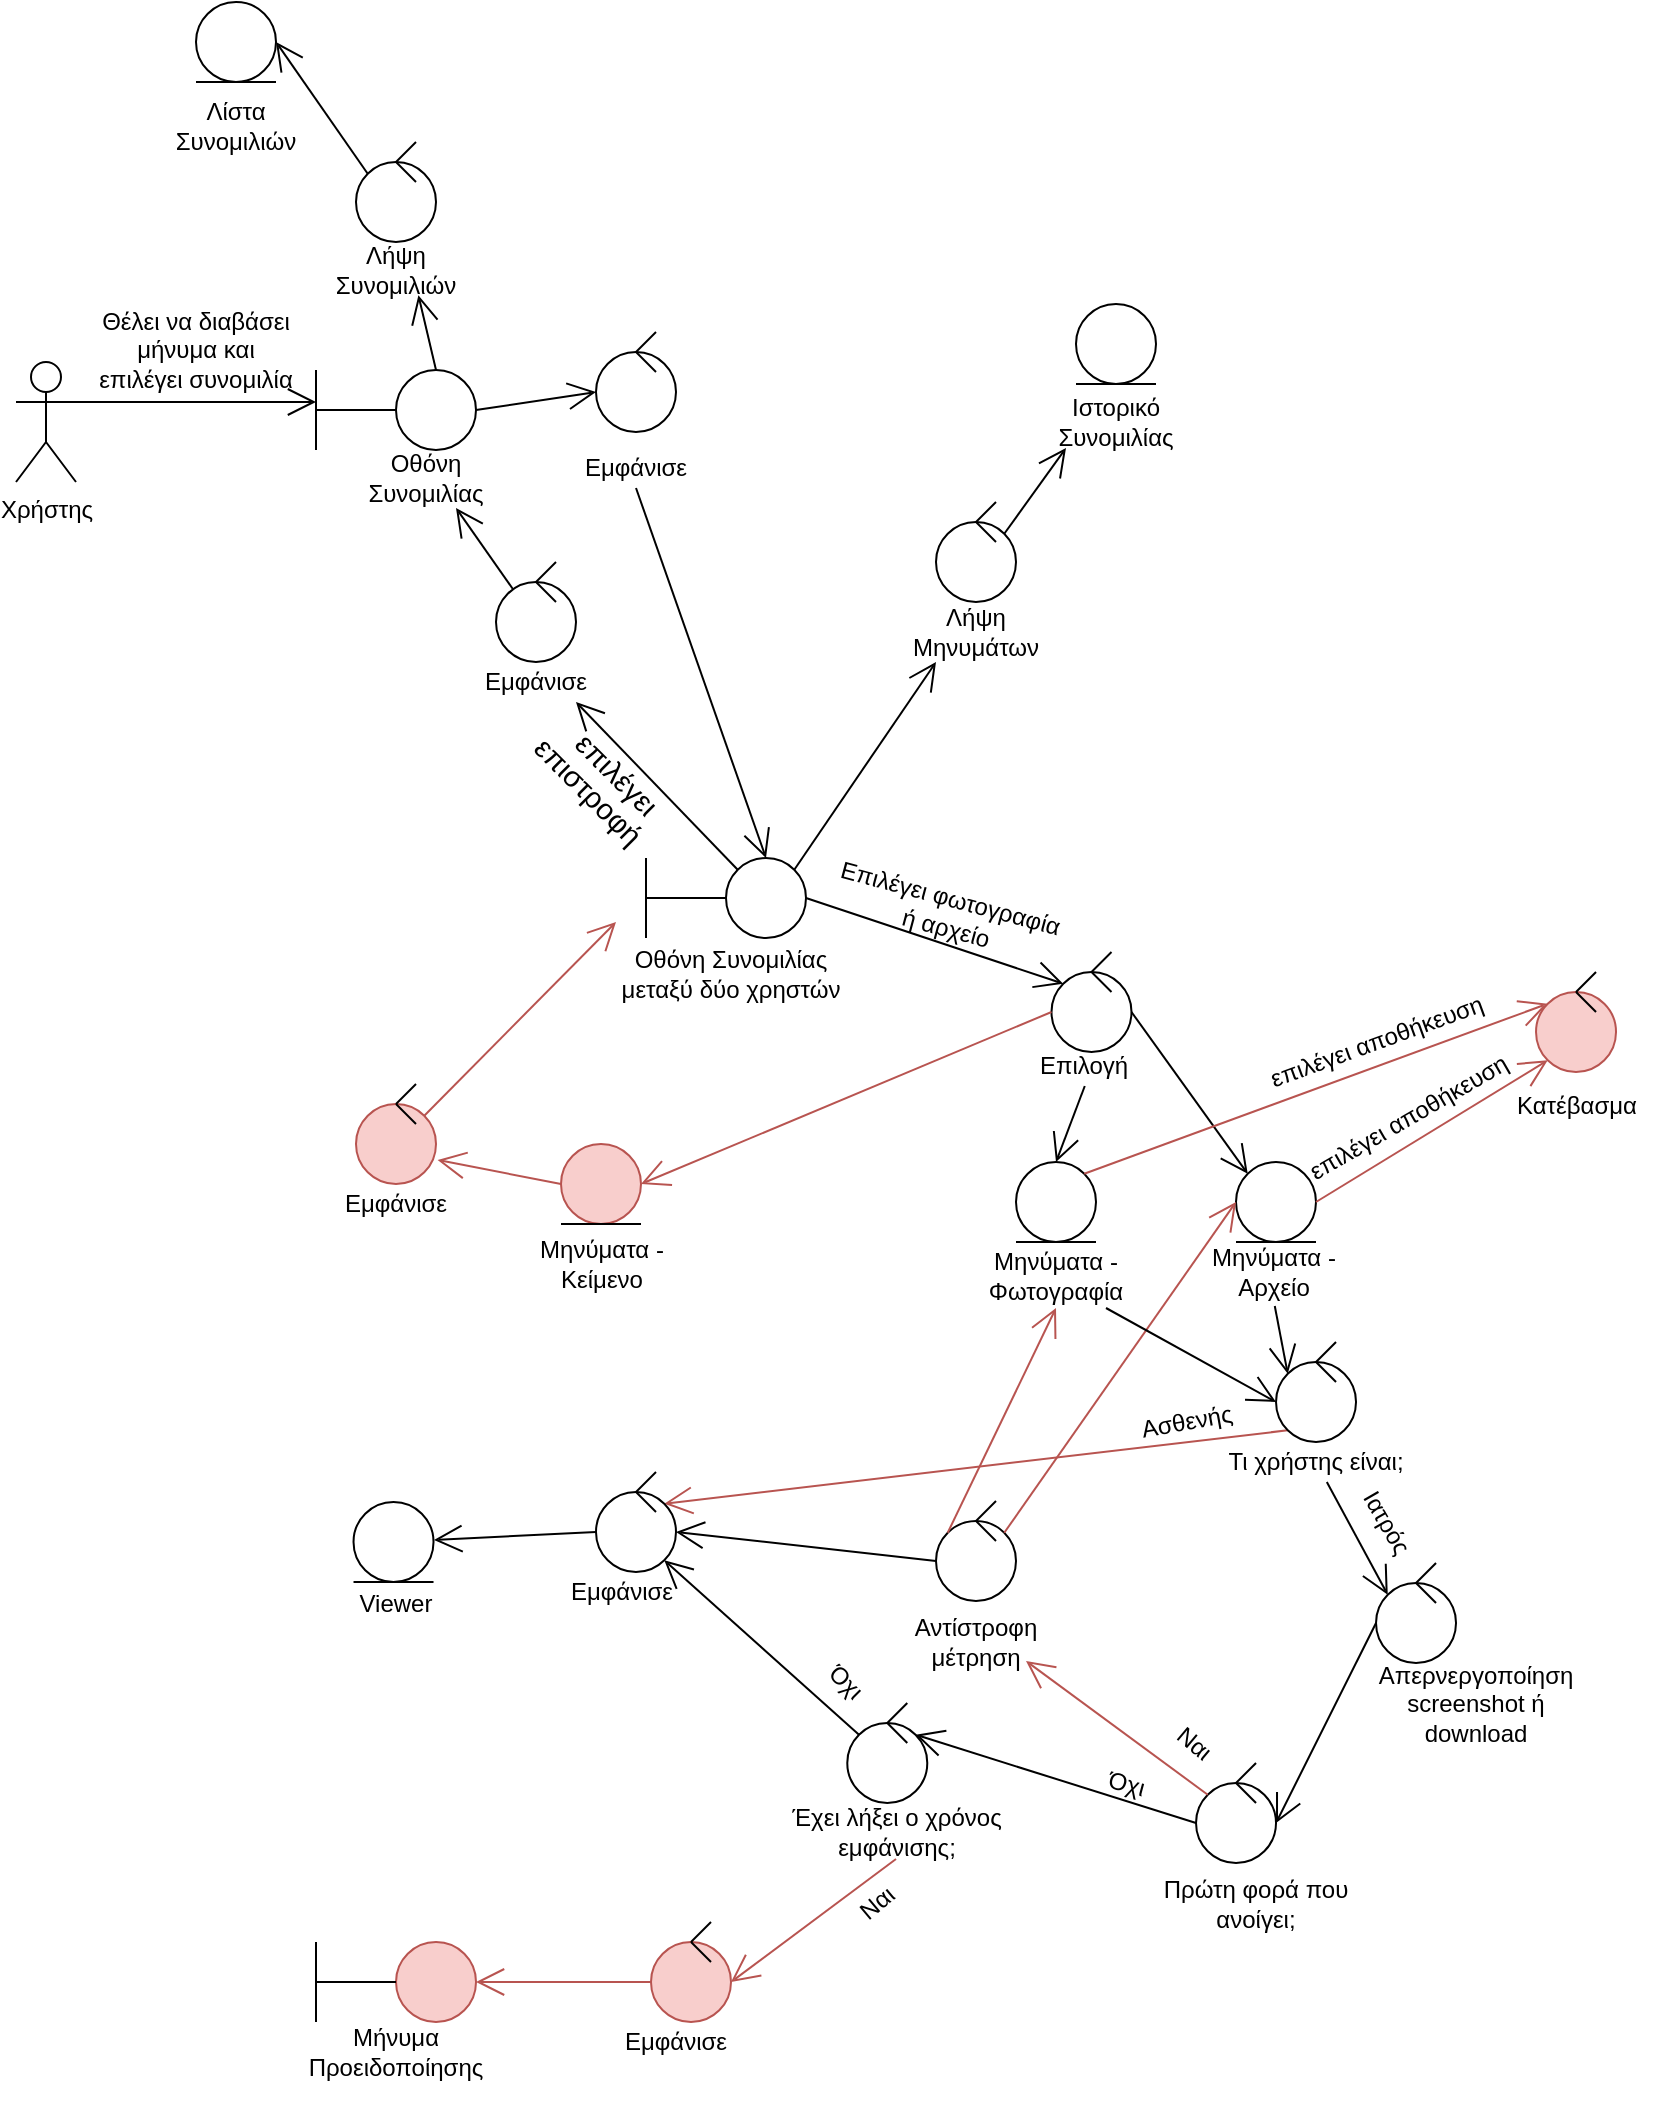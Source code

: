 <mxfile version="14.6.9" type="device"><diagram id="kgpKYQtTHZ0yAKxKKP6v" name="Page-1"><mxGraphModel dx="1161" dy="580" grid="1" gridSize="10" guides="1" tooltips="1" connect="1" arrows="1" fold="1" page="1" pageScale="1" pageWidth="850" pageHeight="1100" math="0" shadow="0"><root><mxCell id="0"/><mxCell id="1" parent="0"/><mxCell id="kEIahyzPWhspM7KvbSvr-1" value="Χρήστης" style="shape=umlActor;verticalLabelPosition=bottom;verticalAlign=top;html=1;outlineConnect=0;" parent="1" vertex="1"><mxGeometry x="20" y="220" width="30" height="60" as="geometry"/></mxCell><mxCell id="gC3gSd3DwRltrXXL367k-1" value="" style="ellipse;whiteSpace=wrap;html=1;aspect=fixed;" parent="1" vertex="1"><mxGeometry x="210" y="224" width="40" height="40" as="geometry"/></mxCell><mxCell id="gC3gSd3DwRltrXXL367k-2" value="" style="endArrow=none;html=1;" parent="1" edge="1"><mxGeometry width="50" height="50" relative="1" as="geometry"><mxPoint x="170" y="244" as="sourcePoint"/><mxPoint x="210" y="244" as="targetPoint"/></mxGeometry></mxCell><mxCell id="gC3gSd3DwRltrXXL367k-3" value="" style="endArrow=none;html=1;" parent="1" edge="1"><mxGeometry width="50" height="50" relative="1" as="geometry"><mxPoint x="170" y="264" as="sourcePoint"/><mxPoint x="170" y="224" as="targetPoint"/></mxGeometry></mxCell><mxCell id="gC3gSd3DwRltrXXL367k-4" value="Οθόνη Συνομιλίας" style="text;html=1;strokeColor=none;fillColor=none;align=center;verticalAlign=middle;whiteSpace=wrap;rounded=0;" parent="1" vertex="1"><mxGeometry x="195" y="263" width="60" height="30" as="geometry"/></mxCell><mxCell id="gC3gSd3DwRltrXXL367k-8" value="Θέλει να διαβάσει μήνυμα και επιλέγει συνομιλία" style="text;html=1;strokeColor=none;fillColor=none;align=center;verticalAlign=middle;whiteSpace=wrap;rounded=0;rotation=0;" parent="1" vertex="1"><mxGeometry x="60" y="204" width="100" height="20" as="geometry"/></mxCell><mxCell id="CaucmfjZBxFV0YUsQnGh-24" value="" style="endArrow=open;endFill=1;endSize=12;html=1;exitX=1;exitY=0.333;exitDx=0;exitDy=0;exitPerimeter=0;" parent="1" source="kEIahyzPWhspM7KvbSvr-1" edge="1"><mxGeometry width="160" relative="1" as="geometry"><mxPoint x="340" y="220" as="sourcePoint"/><mxPoint x="170" y="240" as="targetPoint"/></mxGeometry></mxCell><mxCell id="TbOkYiuA2pfnXCS3HeVD-2" value="" style="ellipse;whiteSpace=wrap;html=1;aspect=fixed;" parent="1" vertex="1"><mxGeometry x="190" y="120" width="40" height="40" as="geometry"/></mxCell><mxCell id="TbOkYiuA2pfnXCS3HeVD-3" value="" style="endArrow=none;html=1;" parent="1" edge="1"><mxGeometry width="50" height="50" relative="1" as="geometry"><mxPoint x="210" y="120" as="sourcePoint"/><mxPoint x="220" y="130" as="targetPoint"/></mxGeometry></mxCell><mxCell id="TbOkYiuA2pfnXCS3HeVD-4" value="" style="endArrow=none;html=1;" parent="1" edge="1"><mxGeometry width="50" height="50" relative="1" as="geometry"><mxPoint x="210" y="120" as="sourcePoint"/><mxPoint x="220" y="110" as="targetPoint"/></mxGeometry></mxCell><mxCell id="TbOkYiuA2pfnXCS3HeVD-5" value="Λήψη Συνομιλιών" style="text;html=1;strokeColor=none;fillColor=none;align=center;verticalAlign=middle;whiteSpace=wrap;rounded=0;" parent="1" vertex="1"><mxGeometry x="170" y="160" width="80" height="28" as="geometry"/></mxCell><mxCell id="TbOkYiuA2pfnXCS3HeVD-6" value="" style="ellipse;whiteSpace=wrap;html=1;aspect=fixed;" parent="1" vertex="1"><mxGeometry x="110" y="40" width="40" height="40" as="geometry"/></mxCell><mxCell id="TbOkYiuA2pfnXCS3HeVD-7" value="" style="endArrow=none;html=1;" parent="1" edge="1"><mxGeometry width="50" height="50" relative="1" as="geometry"><mxPoint x="110" y="80.0" as="sourcePoint"/><mxPoint x="150" y="80.0" as="targetPoint"/><Array as="points"><mxPoint x="130" y="80"/></Array></mxGeometry></mxCell><mxCell id="TbOkYiuA2pfnXCS3HeVD-8" value="Λίστα Συνομιλιών" style="text;html=1;strokeColor=none;fillColor=none;align=center;verticalAlign=middle;whiteSpace=wrap;rounded=0;" parent="1" vertex="1"><mxGeometry x="110" y="92" width="40" height="20" as="geometry"/></mxCell><mxCell id="TbOkYiuA2pfnXCS3HeVD-10" value="" style="ellipse;whiteSpace=wrap;html=1;aspect=fixed;" parent="1" vertex="1"><mxGeometry x="375" y="468" width="40" height="40" as="geometry"/></mxCell><mxCell id="TbOkYiuA2pfnXCS3HeVD-11" value="" style="endArrow=none;html=1;" parent="1" edge="1"><mxGeometry width="50" height="50" relative="1" as="geometry"><mxPoint x="335" y="488" as="sourcePoint"/><mxPoint x="375" y="488" as="targetPoint"/></mxGeometry></mxCell><mxCell id="TbOkYiuA2pfnXCS3HeVD-12" value="" style="endArrow=none;html=1;" parent="1" edge="1"><mxGeometry width="50" height="50" relative="1" as="geometry"><mxPoint x="335" y="508" as="sourcePoint"/><mxPoint x="335" y="468" as="targetPoint"/></mxGeometry></mxCell><mxCell id="TbOkYiuA2pfnXCS3HeVD-13" value="Οθόνη Συνομιλίας μεταξύ δύο χρηστών" style="text;html=1;strokeColor=none;fillColor=none;align=center;verticalAlign=middle;whiteSpace=wrap;rounded=0;" parent="1" vertex="1"><mxGeometry x="320" y="510" width="115" height="32" as="geometry"/></mxCell><mxCell id="TbOkYiuA2pfnXCS3HeVD-28" value="" style="endArrow=open;endFill=1;endSize=12;html=1;exitX=0.5;exitY=0;exitDx=0;exitDy=0;entryX=0.64;entryY=0.95;entryDx=0;entryDy=0;entryPerimeter=0;" parent="1" source="gC3gSd3DwRltrXXL367k-1" target="TbOkYiuA2pfnXCS3HeVD-5" edge="1"><mxGeometry width="160" relative="1" as="geometry"><mxPoint x="405.858" y="485.858" as="sourcePoint"/><mxPoint x="254.142" y="268.142" as="targetPoint"/></mxGeometry></mxCell><mxCell id="TbOkYiuA2pfnXCS3HeVD-29" value="" style="endArrow=open;endFill=1;endSize=12;html=1;exitX=0;exitY=0;exitDx=0;exitDy=0;entryX=1;entryY=0.5;entryDx=0;entryDy=0;" parent="1" source="TbOkYiuA2pfnXCS3HeVD-2" target="TbOkYiuA2pfnXCS3HeVD-6" edge="1"><mxGeometry width="160" relative="1" as="geometry"><mxPoint x="185.858" y="135.858" as="sourcePoint"/><mxPoint x="221.2" y="207" as="targetPoint"/></mxGeometry></mxCell><mxCell id="TbOkYiuA2pfnXCS3HeVD-30" value="" style="ellipse;whiteSpace=wrap;html=1;aspect=fixed;" parent="1" vertex="1"><mxGeometry x="310" y="215" width="40" height="40" as="geometry"/></mxCell><mxCell id="TbOkYiuA2pfnXCS3HeVD-31" value="" style="endArrow=none;html=1;" parent="1" edge="1"><mxGeometry width="50" height="50" relative="1" as="geometry"><mxPoint x="330" y="215" as="sourcePoint"/><mxPoint x="340" y="225" as="targetPoint"/></mxGeometry></mxCell><mxCell id="TbOkYiuA2pfnXCS3HeVD-32" value="" style="endArrow=none;html=1;" parent="1" edge="1"><mxGeometry width="50" height="50" relative="1" as="geometry"><mxPoint x="330" y="215" as="sourcePoint"/><mxPoint x="340" y="205" as="targetPoint"/></mxGeometry></mxCell><mxCell id="TbOkYiuA2pfnXCS3HeVD-33" value="Εμφάνισε" style="text;html=1;strokeColor=none;fillColor=none;align=center;verticalAlign=middle;whiteSpace=wrap;rounded=0;" parent="1" vertex="1"><mxGeometry x="290" y="263" width="80" height="20" as="geometry"/></mxCell><mxCell id="TbOkYiuA2pfnXCS3HeVD-38" value="" style="endArrow=open;endFill=1;endSize=12;html=1;exitX=1;exitY=0.5;exitDx=0;exitDy=0;entryX=0;entryY=0.5;entryDx=0;entryDy=0;" parent="1" source="gC3gSd3DwRltrXXL367k-1" target="TbOkYiuA2pfnXCS3HeVD-30" edge="1"><mxGeometry width="160" relative="1" as="geometry"><mxPoint x="240" y="234" as="sourcePoint"/><mxPoint x="231.2" y="197" as="targetPoint"/></mxGeometry></mxCell><mxCell id="TbOkYiuA2pfnXCS3HeVD-45" value="" style="endArrow=open;endFill=1;endSize=12;html=1;exitX=0.5;exitY=1;exitDx=0;exitDy=0;entryX=0.5;entryY=0;entryDx=0;entryDy=0;" parent="1" source="TbOkYiuA2pfnXCS3HeVD-33" target="TbOkYiuA2pfnXCS3HeVD-10" edge="1"><mxGeometry width="160" relative="1" as="geometry"><mxPoint x="260" y="254" as="sourcePoint"/><mxPoint x="500" y="280" as="targetPoint"/></mxGeometry></mxCell><mxCell id="TbOkYiuA2pfnXCS3HeVD-46" value="" style="ellipse;whiteSpace=wrap;html=1;aspect=fixed;" parent="1" vertex="1"><mxGeometry x="480" y="300" width="40" height="40" as="geometry"/></mxCell><mxCell id="TbOkYiuA2pfnXCS3HeVD-47" value="" style="endArrow=none;html=1;" parent="1" edge="1"><mxGeometry width="50" height="50" relative="1" as="geometry"><mxPoint x="500" y="300" as="sourcePoint"/><mxPoint x="510" y="310" as="targetPoint"/></mxGeometry></mxCell><mxCell id="TbOkYiuA2pfnXCS3HeVD-48" value="" style="endArrow=none;html=1;" parent="1" edge="1"><mxGeometry width="50" height="50" relative="1" as="geometry"><mxPoint x="500" y="300" as="sourcePoint"/><mxPoint x="510" y="290" as="targetPoint"/></mxGeometry></mxCell><mxCell id="TbOkYiuA2pfnXCS3HeVD-49" value="Λήψη Μηνυμάτων" style="text;html=1;strokeColor=none;fillColor=none;align=center;verticalAlign=middle;whiteSpace=wrap;rounded=0;" parent="1" vertex="1"><mxGeometry x="460" y="340" width="80" height="30" as="geometry"/></mxCell><mxCell id="TbOkYiuA2pfnXCS3HeVD-50" value="" style="ellipse;whiteSpace=wrap;html=1;aspect=fixed;" parent="1" vertex="1"><mxGeometry x="550" y="191" width="40" height="40" as="geometry"/></mxCell><mxCell id="TbOkYiuA2pfnXCS3HeVD-51" value="" style="endArrow=none;html=1;" parent="1" edge="1"><mxGeometry width="50" height="50" relative="1" as="geometry"><mxPoint x="550" y="231" as="sourcePoint"/><mxPoint x="590" y="231" as="targetPoint"/><Array as="points"><mxPoint x="570" y="231"/></Array></mxGeometry></mxCell><mxCell id="TbOkYiuA2pfnXCS3HeVD-52" value="Ιστορικό Συνομιλίας" style="text;html=1;strokeColor=none;fillColor=none;align=center;verticalAlign=middle;whiteSpace=wrap;rounded=0;" parent="1" vertex="1"><mxGeometry x="520" y="237" width="100" height="26" as="geometry"/></mxCell><mxCell id="TbOkYiuA2pfnXCS3HeVD-53" value="" style="endArrow=open;endFill=1;endSize=12;html=1;exitX=1;exitY=0;exitDx=0;exitDy=0;entryX=0.25;entryY=1;entryDx=0;entryDy=0;" parent="1" source="TbOkYiuA2pfnXCS3HeVD-10" target="TbOkYiuA2pfnXCS3HeVD-49" edge="1"><mxGeometry width="160" relative="1" as="geometry"><mxPoint x="425" y="498" as="sourcePoint"/><mxPoint x="480" y="498" as="targetPoint"/></mxGeometry></mxCell><mxCell id="TbOkYiuA2pfnXCS3HeVD-54" value="" style="endArrow=open;endFill=1;endSize=12;html=1;exitX=1;exitY=0;exitDx=0;exitDy=0;entryX=0.25;entryY=1;entryDx=0;entryDy=0;" parent="1" source="TbOkYiuA2pfnXCS3HeVD-46" target="TbOkYiuA2pfnXCS3HeVD-52" edge="1"><mxGeometry width="160" relative="1" as="geometry"><mxPoint x="419.142" y="483.858" as="sourcePoint"/><mxPoint x="490" y="380" as="targetPoint"/></mxGeometry></mxCell><mxCell id="TbOkYiuA2pfnXCS3HeVD-58" value="" style="ellipse;whiteSpace=wrap;html=1;aspect=fixed;" parent="1" vertex="1"><mxGeometry x="537.75" y="525" width="40" height="40" as="geometry"/></mxCell><mxCell id="TbOkYiuA2pfnXCS3HeVD-59" value="" style="endArrow=none;html=1;" parent="1" edge="1"><mxGeometry width="50" height="50" relative="1" as="geometry"><mxPoint x="557.75" y="525" as="sourcePoint"/><mxPoint x="567.75" y="535" as="targetPoint"/></mxGeometry></mxCell><mxCell id="TbOkYiuA2pfnXCS3HeVD-60" value="" style="endArrow=none;html=1;" parent="1" edge="1"><mxGeometry width="50" height="50" relative="1" as="geometry"><mxPoint x="557.75" y="525" as="sourcePoint"/><mxPoint x="567.75" y="515" as="targetPoint"/></mxGeometry></mxCell><mxCell id="TbOkYiuA2pfnXCS3HeVD-61" value="Επιλογή" style="text;html=1;strokeColor=none;fillColor=none;align=center;verticalAlign=middle;whiteSpace=wrap;rounded=0;" parent="1" vertex="1"><mxGeometry x="514.39" y="562" width="80" height="20" as="geometry"/></mxCell><mxCell id="TbOkYiuA2pfnXCS3HeVD-62" value="" style="ellipse;whiteSpace=wrap;html=1;aspect=fixed;" parent="1" vertex="1"><mxGeometry x="520" y="620" width="40" height="40" as="geometry"/></mxCell><mxCell id="TbOkYiuA2pfnXCS3HeVD-63" value="" style="endArrow=none;html=1;" parent="1" edge="1"><mxGeometry width="50" height="50" relative="1" as="geometry"><mxPoint x="520" y="660" as="sourcePoint"/><mxPoint x="560" y="660" as="targetPoint"/><Array as="points"><mxPoint x="540" y="660"/></Array></mxGeometry></mxCell><mxCell id="TbOkYiuA2pfnXCS3HeVD-64" value="Μηνύματα - Φωτογραφία" style="text;html=1;align=center;verticalAlign=middle;whiteSpace=wrap;rounded=0;" parent="1" vertex="1"><mxGeometry x="490" y="660" width="100" height="33" as="geometry"/></mxCell><mxCell id="TbOkYiuA2pfnXCS3HeVD-65" value="" style="ellipse;whiteSpace=wrap;html=1;aspect=fixed;" parent="1" vertex="1"><mxGeometry x="700.01" y="830.5" width="40" height="40" as="geometry"/></mxCell><mxCell id="TbOkYiuA2pfnXCS3HeVD-66" value="" style="endArrow=none;html=1;" parent="1" edge="1"><mxGeometry width="50" height="50" relative="1" as="geometry"><mxPoint x="720.01" y="830.5" as="sourcePoint"/><mxPoint x="730.01" y="840.5" as="targetPoint"/></mxGeometry></mxCell><mxCell id="TbOkYiuA2pfnXCS3HeVD-67" value="" style="endArrow=none;html=1;" parent="1" edge="1"><mxGeometry width="50" height="50" relative="1" as="geometry"><mxPoint x="720.01" y="830.5" as="sourcePoint"/><mxPoint x="730.01" y="820.5" as="targetPoint"/></mxGeometry></mxCell><mxCell id="TbOkYiuA2pfnXCS3HeVD-68" value="Απερνεργοποίηση screenshot ή download" style="text;html=1;strokeColor=none;fillColor=none;align=center;verticalAlign=middle;whiteSpace=wrap;rounded=0;" parent="1" vertex="1"><mxGeometry x="700.01" y="880.5" width="100" height="20" as="geometry"/></mxCell><mxCell id="TbOkYiuA2pfnXCS3HeVD-69" value="" style="ellipse;whiteSpace=wrap;html=1;aspect=fixed;" parent="1" vertex="1"><mxGeometry x="610.01" y="930.5" width="40" height="40" as="geometry"/></mxCell><mxCell id="TbOkYiuA2pfnXCS3HeVD-70" value="" style="endArrow=none;html=1;" parent="1" edge="1"><mxGeometry width="50" height="50" relative="1" as="geometry"><mxPoint x="630.01" y="930.5" as="sourcePoint"/><mxPoint x="640.01" y="940.5" as="targetPoint"/></mxGeometry></mxCell><mxCell id="TbOkYiuA2pfnXCS3HeVD-71" value="" style="endArrow=none;html=1;" parent="1" edge="1"><mxGeometry width="50" height="50" relative="1" as="geometry"><mxPoint x="630.01" y="930.5" as="sourcePoint"/><mxPoint x="640.01" y="920.5" as="targetPoint"/></mxGeometry></mxCell><mxCell id="TbOkYiuA2pfnXCS3HeVD-72" value="Πρώτη φορά που ανοίγει;" style="text;html=1;strokeColor=none;fillColor=none;align=center;verticalAlign=middle;whiteSpace=wrap;rounded=0;" parent="1" vertex="1"><mxGeometry x="590.01" y="980.5" width="100" height="20" as="geometry"/></mxCell><mxCell id="TbOkYiuA2pfnXCS3HeVD-76" value="" style="ellipse;whiteSpace=wrap;html=1;aspect=fixed;fillColor=#f8cecc;strokeColor=#b85450;" parent="1" vertex="1"><mxGeometry x="190" y="591" width="40" height="40" as="geometry"/></mxCell><mxCell id="TbOkYiuA2pfnXCS3HeVD-77" value="" style="endArrow=none;html=1;" parent="1" edge="1"><mxGeometry width="50" height="50" relative="1" as="geometry"><mxPoint x="210" y="591" as="sourcePoint"/><mxPoint x="220" y="601" as="targetPoint"/></mxGeometry></mxCell><mxCell id="TbOkYiuA2pfnXCS3HeVD-78" value="" style="endArrow=none;html=1;" parent="1" edge="1"><mxGeometry width="50" height="50" relative="1" as="geometry"><mxPoint x="210" y="591" as="sourcePoint"/><mxPoint x="220" y="581" as="targetPoint"/></mxGeometry></mxCell><mxCell id="TbOkYiuA2pfnXCS3HeVD-79" value="Εμφάνισε" style="text;html=1;strokeColor=none;fillColor=none;align=center;verticalAlign=middle;whiteSpace=wrap;rounded=0;" parent="1" vertex="1"><mxGeometry x="170" y="631" width="80" height="20" as="geometry"/></mxCell><mxCell id="TbOkYiuA2pfnXCS3HeVD-80" value="" style="endArrow=open;endFill=1;endSize=12;html=1;exitX=1;exitY=0.5;exitDx=0;exitDy=0;entryX=0;entryY=0;entryDx=0;entryDy=0;" parent="1" source="TbOkYiuA2pfnXCS3HeVD-10" target="TbOkYiuA2pfnXCS3HeVD-58" edge="1"><mxGeometry width="160" relative="1" as="geometry"><mxPoint x="100" y="620" as="sourcePoint"/><mxPoint x="330" y="528" as="targetPoint"/></mxGeometry></mxCell><mxCell id="TbOkYiuA2pfnXCS3HeVD-81" value="" style="endArrow=open;endFill=1;endSize=12;html=1;exitX=0.5;exitY=1;exitDx=0;exitDy=0;entryX=0.5;entryY=0;entryDx=0;entryDy=0;" parent="1" source="TbOkYiuA2pfnXCS3HeVD-61" target="TbOkYiuA2pfnXCS3HeVD-62" edge="1"><mxGeometry width="160" relative="1" as="geometry"><mxPoint x="416.25" y="548" as="sourcePoint"/><mxPoint x="435.858" y="585.858" as="targetPoint"/></mxGeometry></mxCell><mxCell id="TbOkYiuA2pfnXCS3HeVD-83" value="" style="endArrow=open;endFill=1;endSize=12;html=1;exitX=0;exitY=0.5;exitDx=0;exitDy=0;entryX=1;entryY=0.5;entryDx=0;entryDy=0;" parent="1" source="TbOkYiuA2pfnXCS3HeVD-65" target="TbOkYiuA2pfnXCS3HeVD-69" edge="1"><mxGeometry width="160" relative="1" as="geometry"><mxPoint x="565.01" y="753.5" as="sourcePoint"/><mxPoint x="595.868" y="786.358" as="targetPoint"/></mxGeometry></mxCell><mxCell id="TbOkYiuA2pfnXCS3HeVD-84" value="" style="endArrow=open;endFill=1;endSize=12;html=1;exitX=0;exitY=0.5;exitDx=0;exitDy=0;entryX=1;entryY=0;entryDx=0;entryDy=0;" parent="1" source="TbOkYiuA2pfnXCS3HeVD-69" target="TbOkYiuA2pfnXCS3HeVD-137" edge="1"><mxGeometry width="160" relative="1" as="geometry"><mxPoint x="590.01" y="800.5" as="sourcePoint"/><mxPoint x="500.01" y="840.5" as="targetPoint"/></mxGeometry></mxCell><mxCell id="TbOkYiuA2pfnXCS3HeVD-87" value="" style="ellipse;whiteSpace=wrap;html=1;aspect=fixed;" parent="1" vertex="1"><mxGeometry x="630" y="620" width="40" height="40" as="geometry"/></mxCell><mxCell id="TbOkYiuA2pfnXCS3HeVD-88" value="" style="endArrow=none;html=1;" parent="1" edge="1"><mxGeometry width="50" height="50" relative="1" as="geometry"><mxPoint x="630" y="660" as="sourcePoint"/><mxPoint x="670" y="660" as="targetPoint"/><Array as="points"><mxPoint x="650" y="660"/></Array></mxGeometry></mxCell><mxCell id="TbOkYiuA2pfnXCS3HeVD-89" value="Μηνύματα - Αρχείο" style="text;html=1;align=center;verticalAlign=middle;whiteSpace=wrap;rounded=0;" parent="1" vertex="1"><mxGeometry x="614.39" y="658" width="70" height="34" as="geometry"/></mxCell><mxCell id="TbOkYiuA2pfnXCS3HeVD-90" value="" style="endArrow=open;endFill=1;endSize=12;html=1;exitX=1;exitY=0.5;exitDx=0;exitDy=0;entryX=0;entryY=0;entryDx=0;entryDy=0;" parent="1" source="TbOkYiuA2pfnXCS3HeVD-58" target="TbOkYiuA2pfnXCS3HeVD-87" edge="1"><mxGeometry width="160" relative="1" as="geometry"><mxPoint x="464.142" y="614.142" as="sourcePoint"/><mxPoint x="550" y="650" as="targetPoint"/></mxGeometry></mxCell><mxCell id="TbOkYiuA2pfnXCS3HeVD-92" value="Όχι" style="text;html=1;align=center;verticalAlign=middle;resizable=0;points=[];autosize=1;strokeColor=none;rotation=15;" parent="1" vertex="1"><mxGeometry x="560.01" y="920.5" width="30" height="20" as="geometry"/></mxCell><mxCell id="TbOkYiuA2pfnXCS3HeVD-97" value="" style="endArrow=open;endFill=1;endSize=12;html=1;exitX=0;exitY=1;exitDx=0;exitDy=0;entryX=1;entryY=0;entryDx=0;entryDy=0;fillColor=#f8cecc;strokeColor=#b85450;" parent="1" source="fzRHibbz39GB86UQO5A9-8" target="j0jahJw_2s-wag7zX6DZ-25" edge="1"><mxGeometry width="160" relative="1" as="geometry"><mxPoint x="470" y="600" as="sourcePoint"/><mxPoint x="366.652" y="795.858" as="targetPoint"/></mxGeometry></mxCell><mxCell id="TbOkYiuA2pfnXCS3HeVD-101" value="" style="ellipse;whiteSpace=wrap;html=1;aspect=fixed;fillColor=#f8cecc;strokeColor=#b85450;" parent="1" vertex="1"><mxGeometry x="780.01" y="535" width="40" height="40" as="geometry"/></mxCell><mxCell id="TbOkYiuA2pfnXCS3HeVD-102" value="" style="endArrow=none;html=1;" parent="1" edge="1"><mxGeometry width="50" height="50" relative="1" as="geometry"><mxPoint x="800.01" y="535" as="sourcePoint"/><mxPoint x="810.01" y="545" as="targetPoint"/></mxGeometry></mxCell><mxCell id="TbOkYiuA2pfnXCS3HeVD-103" value="" style="endArrow=none;html=1;" parent="1" edge="1"><mxGeometry width="50" height="50" relative="1" as="geometry"><mxPoint x="800.01" y="535" as="sourcePoint"/><mxPoint x="810.01" y="525" as="targetPoint"/></mxGeometry></mxCell><mxCell id="TbOkYiuA2pfnXCS3HeVD-105" style="edgeStyle=orthogonalEdgeStyle;rounded=0;orthogonalLoop=1;jettySize=auto;html=1;exitX=0.5;exitY=1;exitDx=0;exitDy=0;" parent="1" edge="1"><mxGeometry relative="1" as="geometry"><mxPoint x="803.01" y="602" as="sourcePoint"/><mxPoint x="803.01" y="602" as="targetPoint"/></mxGeometry></mxCell><mxCell id="TbOkYiuA2pfnXCS3HeVD-115" value="" style="endArrow=open;endFill=1;endSize=12;html=1;exitX=1;exitY=0.5;exitDx=0;exitDy=0;entryX=0;entryY=1;entryDx=0;entryDy=0;fillColor=#f8cecc;strokeColor=#b85450;" parent="1" source="TbOkYiuA2pfnXCS3HeVD-87" target="TbOkYiuA2pfnXCS3HeVD-101" edge="1"><mxGeometry width="160" relative="1" as="geometry"><mxPoint x="470" y="600" as="sourcePoint"/><mxPoint x="645.858" y="635.858" as="targetPoint"/></mxGeometry></mxCell><mxCell id="TbOkYiuA2pfnXCS3HeVD-118" value="" style="endArrow=open;endFill=1;endSize=12;html=1;exitX=1;exitY=0;exitDx=0;exitDy=0;entryX=0;entryY=0;entryDx=0;entryDy=0;fillColor=#f8cecc;strokeColor=#b85450;" parent="1" source="TbOkYiuA2pfnXCS3HeVD-62" target="TbOkYiuA2pfnXCS3HeVD-101" edge="1"><mxGeometry width="160" relative="1" as="geometry"><mxPoint x="680" y="650" as="sourcePoint"/><mxPoint x="770" y="578" as="targetPoint"/></mxGeometry></mxCell><mxCell id="TbOkYiuA2pfnXCS3HeVD-129" style="edgeStyle=orthogonalEdgeStyle;rounded=0;orthogonalLoop=1;jettySize=auto;html=1;exitX=0.5;exitY=1;exitDx=0;exitDy=0;" parent="1" edge="1"><mxGeometry relative="1" as="geometry"><mxPoint x="785" y="400" as="sourcePoint"/><mxPoint x="785" y="400" as="targetPoint"/></mxGeometry></mxCell><mxCell id="TbOkYiuA2pfnXCS3HeVD-132" value="" style="ellipse;whiteSpace=wrap;html=1;aspect=fixed;fillColor=#f8cecc;strokeColor=#b85450;" parent="1" vertex="1"><mxGeometry x="292.5" y="611" width="40" height="40" as="geometry"/></mxCell><mxCell id="TbOkYiuA2pfnXCS3HeVD-133" value="" style="endArrow=none;html=1;" parent="1" edge="1"><mxGeometry width="50" height="50" relative="1" as="geometry"><mxPoint x="292.5" y="651" as="sourcePoint"/><mxPoint x="332.5" y="651" as="targetPoint"/><Array as="points"><mxPoint x="312.5" y="651"/></Array></mxGeometry></mxCell><mxCell id="TbOkYiuA2pfnXCS3HeVD-134" value="Μηνύματα - Κείμενο" style="text;html=1;align=center;verticalAlign=middle;whiteSpace=wrap;rounded=0;" parent="1" vertex="1"><mxGeometry x="262.5" y="658" width="100" height="26" as="geometry"/></mxCell><mxCell id="TbOkYiuA2pfnXCS3HeVD-135" value="" style="endArrow=open;endFill=1;endSize=12;html=1;exitX=0;exitY=0.5;exitDx=0;exitDy=0;entryX=1;entryY=0.5;entryDx=0;entryDy=0;fillColor=#f8cecc;strokeColor=#b85450;" parent="1" source="TbOkYiuA2pfnXCS3HeVD-58" target="TbOkYiuA2pfnXCS3HeVD-132" edge="1"><mxGeometry width="160" relative="1" as="geometry"><mxPoint x="416.25" y="548" as="sourcePoint"/><mxPoint x="435.858" y="585.858" as="targetPoint"/></mxGeometry></mxCell><mxCell id="TbOkYiuA2pfnXCS3HeVD-136" value="" style="endArrow=open;endFill=1;endSize=12;html=1;exitX=0;exitY=0.5;exitDx=0;exitDy=0;entryX=1.02;entryY=0.7;entryDx=0;entryDy=0;entryPerimeter=0;fillColor=#f8cecc;strokeColor=#b85450;" parent="1" source="TbOkYiuA2pfnXCS3HeVD-132" target="TbOkYiuA2pfnXCS3HeVD-76" edge="1"><mxGeometry width="160" relative="1" as="geometry"><mxPoint x="430" y="600" as="sourcePoint"/><mxPoint x="342.5" y="641" as="targetPoint"/></mxGeometry></mxCell><mxCell id="TbOkYiuA2pfnXCS3HeVD-137" value="" style="ellipse;whiteSpace=wrap;html=1;aspect=fixed;" parent="1" vertex="1"><mxGeometry x="435.64" y="900.5" width="40" height="40" as="geometry"/></mxCell><mxCell id="TbOkYiuA2pfnXCS3HeVD-138" value="" style="endArrow=none;html=1;" parent="1" edge="1"><mxGeometry width="50" height="50" relative="1" as="geometry"><mxPoint x="455.64" y="900.5" as="sourcePoint"/><mxPoint x="465.64" y="910.5" as="targetPoint"/></mxGeometry></mxCell><mxCell id="TbOkYiuA2pfnXCS3HeVD-139" value="" style="endArrow=none;html=1;" parent="1" edge="1"><mxGeometry width="50" height="50" relative="1" as="geometry"><mxPoint x="455.64" y="900.5" as="sourcePoint"/><mxPoint x="465.64" y="890.5" as="targetPoint"/></mxGeometry></mxCell><mxCell id="TbOkYiuA2pfnXCS3HeVD-140" value="Έχει λήξει ο χρόνος εμφάνισης;" style="text;html=1;strokeColor=none;fillColor=none;align=center;verticalAlign=middle;whiteSpace=wrap;rounded=0;" parent="1" vertex="1"><mxGeometry x="405.64" y="940.5" width="108.75" height="28" as="geometry"/></mxCell><mxCell id="TbOkYiuA2pfnXCS3HeVD-142" value="" style="endArrow=open;endFill=1;endSize=12;html=1;exitX=0;exitY=0;exitDx=0;exitDy=0;entryX=1;entryY=1;entryDx=0;entryDy=0;" parent="1" source="TbOkYiuA2pfnXCS3HeVD-137" target="j0jahJw_2s-wag7zX6DZ-25" edge="1"><mxGeometry width="160" relative="1" as="geometry"><mxPoint x="550.01" y="860.5" as="sourcePoint"/><mxPoint x="372.51" y="810" as="targetPoint"/></mxGeometry></mxCell><mxCell id="TbOkYiuA2pfnXCS3HeVD-143" value="Όχι" style="text;html=1;align=center;verticalAlign=middle;resizable=0;points=[];autosize=1;strokeColor=none;rotation=45;" parent="1" vertex="1"><mxGeometry x="420" y="869.5" width="30" height="20" as="geometry"/></mxCell><mxCell id="TbOkYiuA2pfnXCS3HeVD-144" value="" style="ellipse;whiteSpace=wrap;html=1;aspect=fixed;" parent="1" vertex="1"><mxGeometry x="480" y="799.5" width="40" height="40" as="geometry"/></mxCell><mxCell id="TbOkYiuA2pfnXCS3HeVD-145" value="" style="endArrow=none;html=1;" parent="1" edge="1"><mxGeometry width="50" height="50" relative="1" as="geometry"><mxPoint x="500" y="799.5" as="sourcePoint"/><mxPoint x="510" y="809.5" as="targetPoint"/></mxGeometry></mxCell><mxCell id="TbOkYiuA2pfnXCS3HeVD-146" value="" style="endArrow=none;html=1;" parent="1" edge="1"><mxGeometry width="50" height="50" relative="1" as="geometry"><mxPoint x="500" y="799.5" as="sourcePoint"/><mxPoint x="510" y="789.5" as="targetPoint"/></mxGeometry></mxCell><mxCell id="TbOkYiuA2pfnXCS3HeVD-147" value="Αντίστροφη μέτρηση" style="text;html=1;strokeColor=none;fillColor=none;align=center;verticalAlign=middle;whiteSpace=wrap;rounded=0;" parent="1" vertex="1"><mxGeometry x="450" y="849.5" width="100" height="20" as="geometry"/></mxCell><mxCell id="TbOkYiuA2pfnXCS3HeVD-148" style="edgeStyle=orthogonalEdgeStyle;rounded=0;orthogonalLoop=1;jettySize=auto;html=1;exitX=0.5;exitY=1;exitDx=0;exitDy=0;" parent="1" source="TbOkYiuA2pfnXCS3HeVD-147" target="TbOkYiuA2pfnXCS3HeVD-147" edge="1"><mxGeometry relative="1" as="geometry"/></mxCell><mxCell id="TbOkYiuA2pfnXCS3HeVD-149" value="" style="endArrow=open;endFill=1;endSize=12;html=1;exitX=0;exitY=0;exitDx=0;exitDy=0;entryX=0.75;entryY=1;entryDx=0;entryDy=0;fillColor=#f8cecc;strokeColor=#b85450;" parent="1" source="TbOkYiuA2pfnXCS3HeVD-69" target="TbOkYiuA2pfnXCS3HeVD-147" edge="1"><mxGeometry width="160" relative="1" as="geometry"><mxPoint x="620.01" y="960.5" as="sourcePoint"/><mxPoint x="479.782" y="916.358" as="targetPoint"/></mxGeometry></mxCell><mxCell id="TbOkYiuA2pfnXCS3HeVD-150" value="" style="endArrow=open;endFill=1;endSize=12;html=1;exitX=0;exitY=0;exitDx=0;exitDy=0;entryX=0.5;entryY=1;entryDx=0;entryDy=0;fillColor=#f8cecc;strokeColor=#b85450;" parent="1" source="TbOkYiuA2pfnXCS3HeVD-144" target="TbOkYiuA2pfnXCS3HeVD-64" edge="1"><mxGeometry width="160" relative="1" as="geometry"><mxPoint x="655.858" y="895.858" as="sourcePoint"/><mxPoint x="629.38" y="849.5" as="targetPoint"/></mxGeometry></mxCell><mxCell id="TbOkYiuA2pfnXCS3HeVD-151" value="" style="endArrow=open;endFill=1;endSize=12;html=1;exitX=1;exitY=0;exitDx=0;exitDy=0;entryX=0;entryY=0.5;entryDx=0;entryDy=0;fillColor=#f8cecc;strokeColor=#b85450;" parent="1" source="TbOkYiuA2pfnXCS3HeVD-144" target="TbOkYiuA2pfnXCS3HeVD-87" edge="1"><mxGeometry width="160" relative="1" as="geometry"><mxPoint x="590.238" y="785.358" as="sourcePoint"/><mxPoint x="575" y="703" as="targetPoint"/></mxGeometry></mxCell><mxCell id="TbOkYiuA2pfnXCS3HeVD-154" value="Ναι" style="text;html=1;align=center;verticalAlign=middle;resizable=0;points=[];autosize=1;strokeColor=none;rotation=40;" parent="1" vertex="1"><mxGeometry x="594.39" y="900.5" width="30" height="20" as="geometry"/></mxCell><mxCell id="TbOkYiuA2pfnXCS3HeVD-159" style="edgeStyle=orthogonalEdgeStyle;rounded=0;orthogonalLoop=1;jettySize=auto;html=1;exitX=0.5;exitY=1;exitDx=0;exitDy=0;" parent="1" edge="1"><mxGeometry relative="1" as="geometry"><mxPoint x="365" y="1087.5" as="sourcePoint"/><mxPoint x="365" y="1087.5" as="targetPoint"/></mxGeometry></mxCell><mxCell id="TbOkYiuA2pfnXCS3HeVD-160" value="" style="endArrow=open;endFill=1;endSize=12;html=1;exitX=0.5;exitY=1;exitDx=0;exitDy=0;entryX=1;entryY=0.5;entryDx=0;entryDy=0;fillColor=#f8cecc;strokeColor=#b85450;" parent="1" source="TbOkYiuA2pfnXCS3HeVD-140" target="Tq7N1mMzCXo7NnI2KW6j-5" edge="1"><mxGeometry width="160" relative="1" as="geometry"><mxPoint x="620.01" y="960.5" as="sourcePoint"/><mxPoint x="385.01" y="1017.5" as="targetPoint"/></mxGeometry></mxCell><mxCell id="TbOkYiuA2pfnXCS3HeVD-161" value="Ναι" style="text;html=1;align=center;verticalAlign=middle;resizable=0;points=[];autosize=1;strokeColor=none;rotation=-40;" parent="1" vertex="1"><mxGeometry x="435" y="980.5" width="30" height="20" as="geometry"/></mxCell><mxCell id="fzRHibbz39GB86UQO5A9-4" value="Τι χρήστης είναι;" style="text;html=1;strokeColor=none;fillColor=none;align=center;verticalAlign=middle;whiteSpace=wrap;rounded=0;" parent="1" vertex="1"><mxGeometry x="620.01" y="760" width="100" height="20" as="geometry"/></mxCell><mxCell id="fzRHibbz39GB86UQO5A9-5" value="" style="endArrow=open;endFill=1;endSize=12;html=1;entryX=0;entryY=0;entryDx=0;entryDy=0;" parent="1" source="fzRHibbz39GB86UQO5A9-4" target="TbOkYiuA2pfnXCS3HeVD-65" edge="1"><mxGeometry width="160" relative="1" as="geometry"><mxPoint x="710.01" y="860.5" as="sourcePoint"/><mxPoint x="660.01" y="960.5" as="targetPoint"/></mxGeometry></mxCell><mxCell id="fzRHibbz39GB86UQO5A9-6" value="Ιατρός" style="text;html=1;align=center;verticalAlign=middle;resizable=0;points=[];autosize=1;strokeColor=none;rotation=60;" parent="1" vertex="1"><mxGeometry x="680" y="790" width="50" height="20" as="geometry"/></mxCell><mxCell id="fzRHibbz39GB86UQO5A9-7" value="" style="endArrow=open;endFill=1;endSize=12;html=1;entryX=0;entryY=0.5;entryDx=0;entryDy=0;exitX=0.75;exitY=1;exitDx=0;exitDy=0;" parent="1" source="TbOkYiuA2pfnXCS3HeVD-64" target="fzRHibbz39GB86UQO5A9-8" edge="1"><mxGeometry width="160" relative="1" as="geometry"><mxPoint x="685.414" y="790" as="sourcePoint"/><mxPoint x="650.01" y="740" as="targetPoint"/></mxGeometry></mxCell><mxCell id="fzRHibbz39GB86UQO5A9-8" value="" style="ellipse;whiteSpace=wrap;html=1;aspect=fixed;" parent="1" vertex="1"><mxGeometry x="650.01" y="720" width="40" height="40" as="geometry"/></mxCell><mxCell id="fzRHibbz39GB86UQO5A9-9" value="" style="endArrow=none;html=1;" parent="1" edge="1"><mxGeometry width="50" height="50" relative="1" as="geometry"><mxPoint x="670.01" y="720" as="sourcePoint"/><mxPoint x="680.01" y="730" as="targetPoint"/></mxGeometry></mxCell><mxCell id="fzRHibbz39GB86UQO5A9-10" value="" style="endArrow=none;html=1;" parent="1" edge="1"><mxGeometry width="50" height="50" relative="1" as="geometry"><mxPoint x="670.01" y="720" as="sourcePoint"/><mxPoint x="680.01" y="710" as="targetPoint"/></mxGeometry></mxCell><mxCell id="fzRHibbz39GB86UQO5A9-12" value="" style="endArrow=open;endFill=1;endSize=12;html=1;entryX=0;entryY=0;entryDx=0;entryDy=0;exitX=0.5;exitY=1;exitDx=0;exitDy=0;" parent="1" source="TbOkYiuA2pfnXCS3HeVD-89" target="fzRHibbz39GB86UQO5A9-8" edge="1"><mxGeometry width="160" relative="1" as="geometry"><mxPoint x="575" y="703" as="sourcePoint"/><mxPoint x="660.01" y="750" as="targetPoint"/></mxGeometry></mxCell><mxCell id="fzRHibbz39GB86UQO5A9-13" value="Ασθενής" style="text;html=1;align=center;verticalAlign=middle;resizable=0;points=[];autosize=1;strokeColor=none;rotation=-10;" parent="1" vertex="1"><mxGeometry x="575" y="740" width="60" height="20" as="geometry"/></mxCell><mxCell id="j0jahJw_2s-wag7zX6DZ-1" value="Επιλέγει φωτογραφία&lt;br&gt;&amp;nbsp;ή αρχείο" style="text;html=1;align=center;verticalAlign=middle;resizable=0;points=[];autosize=1;strokeColor=none;rotation=15;" parent="1" vertex="1"><mxGeometry x="420" y="480" width="130" height="30" as="geometry"/></mxCell><mxCell id="j0jahJw_2s-wag7zX6DZ-13" value="Κατέβασμα" style="text;html=1;align=center;verticalAlign=middle;resizable=0;points=[];autosize=1;strokeColor=none;" parent="1" vertex="1"><mxGeometry x="760.01" y="582" width="80" height="20" as="geometry"/></mxCell><mxCell id="j0jahJw_2s-wag7zX6DZ-14" value="επιλέγει αποθήκευση" style="text;html=1;align=center;verticalAlign=middle;resizable=0;points=[];autosize=1;strokeColor=none;rotation=-20;" parent="1" vertex="1"><mxGeometry x="635" y="550" width="130" height="20" as="geometry"/></mxCell><mxCell id="j0jahJw_2s-wag7zX6DZ-15" value="επιλέγει αποθήκευση" style="text;html=1;align=center;verticalAlign=middle;resizable=0;points=[];autosize=1;strokeColor=none;rotation=-30;" parent="1" vertex="1"><mxGeometry x="651.01" y="588" width="130" height="20" as="geometry"/></mxCell><mxCell id="j0jahJw_2s-wag7zX6DZ-20" value="" style="endArrow=open;endFill=1;endSize=12;html=1;exitX=1;exitY=0;exitDx=0;exitDy=0;fillColor=#f8cecc;strokeColor=#b85450;" parent="1" source="TbOkYiuA2pfnXCS3HeVD-76" edge="1"><mxGeometry width="160" relative="1" as="geometry"><mxPoint x="322.5" y="694" as="sourcePoint"/><mxPoint x="320" y="500" as="targetPoint"/></mxGeometry></mxCell><mxCell id="j0jahJw_2s-wag7zX6DZ-22" value="" style="ellipse;whiteSpace=wrap;html=1;aspect=fixed;" parent="1" vertex="1"><mxGeometry x="188.76" y="790" width="40" height="40" as="geometry"/></mxCell><mxCell id="j0jahJw_2s-wag7zX6DZ-23" value="" style="endArrow=none;html=1;" parent="1" edge="1"><mxGeometry width="50" height="50" relative="1" as="geometry"><mxPoint x="188.76" y="830" as="sourcePoint"/><mxPoint x="228.76" y="830" as="targetPoint"/><Array as="points"><mxPoint x="208.76" y="830"/></Array></mxGeometry></mxCell><mxCell id="j0jahJw_2s-wag7zX6DZ-24" value="Viewer" style="text;html=1;align=center;verticalAlign=middle;whiteSpace=wrap;rounded=0;" parent="1" vertex="1"><mxGeometry x="176.25" y="830.5" width="67.5" height="20" as="geometry"/></mxCell><mxCell id="j0jahJw_2s-wag7zX6DZ-25" value="" style="ellipse;whiteSpace=wrap;html=1;aspect=fixed;" parent="1" vertex="1"><mxGeometry x="310" y="785" width="40" height="40" as="geometry"/></mxCell><mxCell id="j0jahJw_2s-wag7zX6DZ-26" value="" style="endArrow=none;html=1;" parent="1" edge="1"><mxGeometry width="50" height="50" relative="1" as="geometry"><mxPoint x="330" y="785" as="sourcePoint"/><mxPoint x="340" y="795" as="targetPoint"/></mxGeometry></mxCell><mxCell id="j0jahJw_2s-wag7zX6DZ-27" value="" style="endArrow=none;html=1;" parent="1" edge="1"><mxGeometry width="50" height="50" relative="1" as="geometry"><mxPoint x="330" y="785" as="sourcePoint"/><mxPoint x="340" y="775" as="targetPoint"/></mxGeometry></mxCell><mxCell id="j0jahJw_2s-wag7zX6DZ-28" value="Εμφάνισε" style="text;html=1;strokeColor=none;fillColor=none;align=center;verticalAlign=middle;whiteSpace=wrap;rounded=0;" parent="1" vertex="1"><mxGeometry x="282.5" y="825" width="80" height="20" as="geometry"/></mxCell><mxCell id="j0jahJw_2s-wag7zX6DZ-29" value="" style="endArrow=open;endFill=1;endSize=12;html=1;exitX=0;exitY=0.5;exitDx=0;exitDy=0;" parent="1" source="j0jahJw_2s-wag7zX6DZ-25" edge="1"><mxGeometry width="160" relative="1" as="geometry"><mxPoint x="451.498" y="916.358" as="sourcePoint"/><mxPoint x="229" y="809" as="targetPoint"/></mxGeometry></mxCell><mxCell id="PChI01AEdNU1SsPqQ_s9-1" value="" style="ellipse;whiteSpace=wrap;html=1;aspect=fixed;" parent="1" vertex="1"><mxGeometry x="260" y="330" width="40" height="40" as="geometry"/></mxCell><mxCell id="PChI01AEdNU1SsPqQ_s9-2" value="" style="endArrow=none;html=1;" parent="1" edge="1"><mxGeometry width="50" height="50" relative="1" as="geometry"><mxPoint x="280" y="330" as="sourcePoint"/><mxPoint x="290" y="340" as="targetPoint"/></mxGeometry></mxCell><mxCell id="PChI01AEdNU1SsPqQ_s9-3" value="" style="endArrow=none;html=1;" parent="1" edge="1"><mxGeometry width="50" height="50" relative="1" as="geometry"><mxPoint x="280" y="330" as="sourcePoint"/><mxPoint x="290" y="320" as="targetPoint"/></mxGeometry></mxCell><mxCell id="PChI01AEdNU1SsPqQ_s9-4" value="Εμφάνισε" style="text;html=1;strokeColor=none;fillColor=none;align=center;verticalAlign=middle;whiteSpace=wrap;rounded=0;" parent="1" vertex="1"><mxGeometry x="240" y="370" width="80" height="20" as="geometry"/></mxCell><mxCell id="PChI01AEdNU1SsPqQ_s9-5" value="" style="endArrow=open;endFill=1;endSize=12;html=1;exitX=0;exitY=0;exitDx=0;exitDy=0;entryX=0.75;entryY=1;entryDx=0;entryDy=0;fillColor=#0050ef;" parent="1" source="TbOkYiuA2pfnXCS3HeVD-10" target="PChI01AEdNU1SsPqQ_s9-4" edge="1"><mxGeometry width="160" relative="1" as="geometry"><mxPoint x="419.142" y="483.858" as="sourcePoint"/><mxPoint x="490" y="380" as="targetPoint"/></mxGeometry></mxCell><mxCell id="PChI01AEdNU1SsPqQ_s9-6" value="" style="endArrow=open;endFill=1;endSize=12;html=1;entryX=0.75;entryY=1;entryDx=0;entryDy=0;fillColor=#0050ef;" parent="1" source="PChI01AEdNU1SsPqQ_s9-1" target="gC3gSd3DwRltrXXL367k-4" edge="1"><mxGeometry width="160" relative="1" as="geometry"><mxPoint x="390.858" y="483.858" as="sourcePoint"/><mxPoint x="313.75" y="420" as="targetPoint"/></mxGeometry></mxCell><mxCell id="PChI01AEdNU1SsPqQ_s9-7" value="&lt;span lang=&quot;EL&quot; style=&quot;font-size: 11.0pt ; line-height: 107% ; font-family: &amp;#34;calibri&amp;#34; , sans-serif&quot;&gt;&amp;nbsp;επιλέγει&lt;br&gt;επιστροφή&amp;nbsp;&lt;/span&gt;" style="text;html=1;align=center;verticalAlign=middle;resizable=0;points=[];autosize=1;rotation=45;" parent="1" vertex="1"><mxGeometry x="272.5" y="410" width="80" height="40" as="geometry"/></mxCell><mxCell id="PChI01AEdNU1SsPqQ_s9-8" value="" style="endArrow=open;endFill=1;endSize=12;html=1;exitX=0;exitY=0.5;exitDx=0;exitDy=0;entryX=1;entryY=0.5;entryDx=0;entryDy=0;fillColor=#e51400;" parent="1" source="TbOkYiuA2pfnXCS3HeVD-144" target="j0jahJw_2s-wag7zX6DZ-25" edge="1"><mxGeometry width="160" relative="1" as="geometry"><mxPoint x="495.858" y="815.358" as="sourcePoint"/><mxPoint x="550" y="703" as="targetPoint"/></mxGeometry></mxCell><mxCell id="Tq7N1mMzCXo7NnI2KW6j-1" value="" style="ellipse;whiteSpace=wrap;html=1;aspect=fixed;fillColor=#f8cecc;strokeColor=#b85450;" vertex="1" parent="1"><mxGeometry x="210.01" y="1010" width="40" height="40" as="geometry"/></mxCell><mxCell id="Tq7N1mMzCXo7NnI2KW6j-2" value="" style="endArrow=none;html=1;" edge="1" parent="1"><mxGeometry width="50" height="50" relative="1" as="geometry"><mxPoint x="170.01" y="1030" as="sourcePoint"/><mxPoint x="210.01" y="1030" as="targetPoint"/></mxGeometry></mxCell><mxCell id="Tq7N1mMzCXo7NnI2KW6j-3" value="" style="endArrow=none;html=1;" edge="1" parent="1"><mxGeometry width="50" height="50" relative="1" as="geometry"><mxPoint x="170.01" y="1050" as="sourcePoint"/><mxPoint x="170.01" y="1010" as="targetPoint"/></mxGeometry></mxCell><mxCell id="Tq7N1mMzCXo7NnI2KW6j-4" value="Μήνυμα Προειδοποίησης" style="text;html=1;strokeColor=none;fillColor=none;align=center;verticalAlign=middle;whiteSpace=wrap;rounded=0;" vertex="1" parent="1"><mxGeometry x="165" y="1050" width="90" height="30" as="geometry"/></mxCell><mxCell id="Tq7N1mMzCXo7NnI2KW6j-5" value="" style="ellipse;whiteSpace=wrap;html=1;aspect=fixed;fillColor=#f8cecc;strokeColor=#b85450;" vertex="1" parent="1"><mxGeometry x="337.5" y="1010" width="40" height="40" as="geometry"/></mxCell><mxCell id="Tq7N1mMzCXo7NnI2KW6j-6" value="" style="endArrow=none;html=1;" edge="1" parent="1"><mxGeometry width="50" height="50" relative="1" as="geometry"><mxPoint x="357.5" y="1010" as="sourcePoint"/><mxPoint x="367.5" y="1020" as="targetPoint"/></mxGeometry></mxCell><mxCell id="Tq7N1mMzCXo7NnI2KW6j-7" value="" style="endArrow=none;html=1;" edge="1" parent="1"><mxGeometry width="50" height="50" relative="1" as="geometry"><mxPoint x="357.5" y="1010" as="sourcePoint"/><mxPoint x="367.5" y="1000" as="targetPoint"/></mxGeometry></mxCell><mxCell id="Tq7N1mMzCXo7NnI2KW6j-8" value="Εμφάνισε" style="text;html=1;strokeColor=none;fillColor=none;align=center;verticalAlign=middle;whiteSpace=wrap;rounded=0;" vertex="1" parent="1"><mxGeometry x="310" y="1050" width="80" height="20" as="geometry"/></mxCell><mxCell id="Tq7N1mMzCXo7NnI2KW6j-9" value="" style="endArrow=open;endFill=1;endSize=12;html=1;exitX=0;exitY=0.5;exitDx=0;exitDy=0;entryX=1;entryY=0.5;entryDx=0;entryDy=0;fillColor=#f8cecc;strokeColor=#b85450;" edge="1" parent="1" source="Tq7N1mMzCXo7NnI2KW6j-5" target="Tq7N1mMzCXo7NnI2KW6j-1"><mxGeometry width="160" relative="1" as="geometry"><mxPoint x="470.015" y="978.5" as="sourcePoint"/><mxPoint x="387.5" y="1040" as="targetPoint"/></mxGeometry></mxCell></root></mxGraphModel></diagram></mxfile>